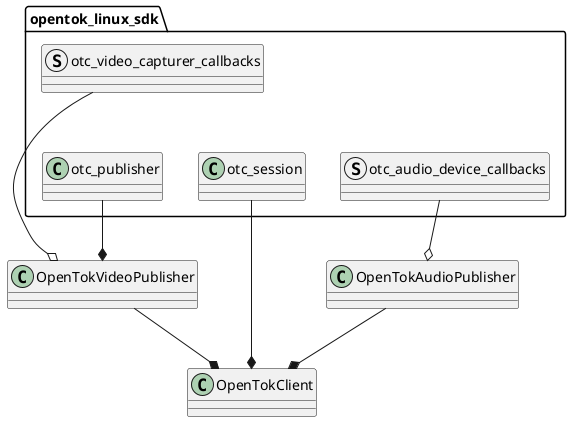@startuml

class OpenTokClient {
}

package opentok_linux_sdk {

    class otc_session {
    }
    class otc_publisher
    struct otc_video_capturer_callbacks
    struct otc_audio_device_callbacks

    otc_video_capturer_callbacks -[hidden]- otc_publisher
    otc_publisher -[hidden] otc_session
    otc_publisher -[hidden] otc_audio_device_callbacks
}

class OpenTokVideoPublisher {
}

class OpenTokAudioPublisher {
}

OpenTokClient *-up- otc_session
OpenTokClient *-up- OpenTokVideoPublisher
OpenTokClient *-up- OpenTokAudioPublisher

OpenTokVideoPublisher *-up- otc_publisher
OpenTokVideoPublisher o-up- otc_video_capturer_callbacks

OpenTokAudioPublisher o-up- otc_audio_device_callbacks

@enduml

